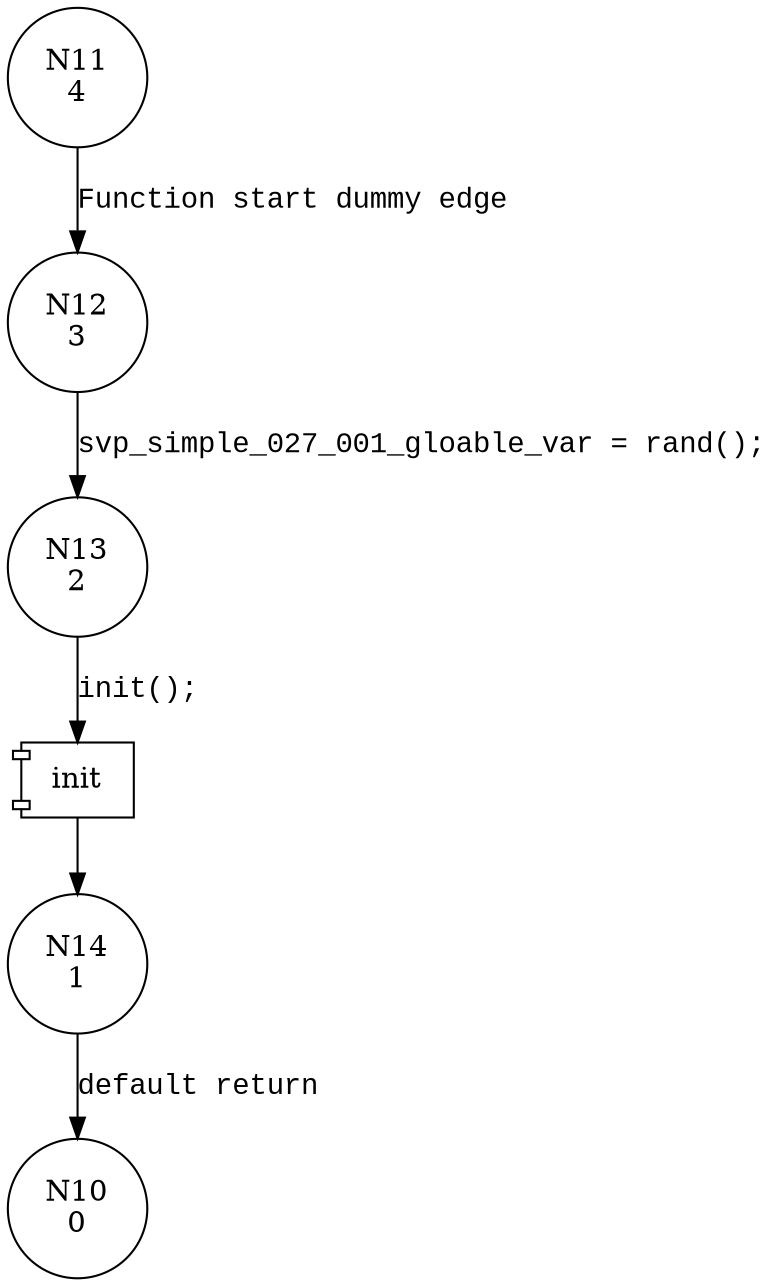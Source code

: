digraph svp_simple_027_001_init {
11 [shape="circle" label="N11\n4"]
12 [shape="circle" label="N12\n3"]
13 [shape="circle" label="N13\n2"]
14 [shape="circle" label="N14\n1"]
10 [shape="circle" label="N10\n0"]
11 -> 12 [label="Function start dummy edge" fontname="Courier New"]
100002 [shape="component" label="init"]
13 -> 100002 [label="init();" fontname="Courier New"]
100002 -> 14 [label="" fontname="Courier New"]
12 -> 13 [label="svp_simple_027_001_gloable_var = rand();" fontname="Courier New"]
14 -> 10 [label="default return" fontname="Courier New"]
}